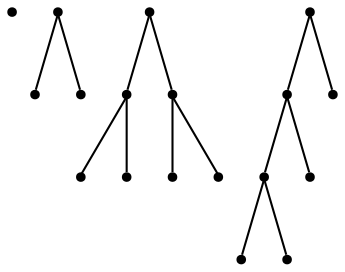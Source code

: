 digraph G {
    Node [shape = point]
    Edge [dir = none]
    z
    o -> z1
    o -> z2
    x -> a
    x -> b
    a -> a1
    a -> a2
    b -> b1
    b -> b2
    x1 -> x2 -> x3 -> x4
    x1 -> x1v
    x2 -> x2v
    x3 -> x3v
}

